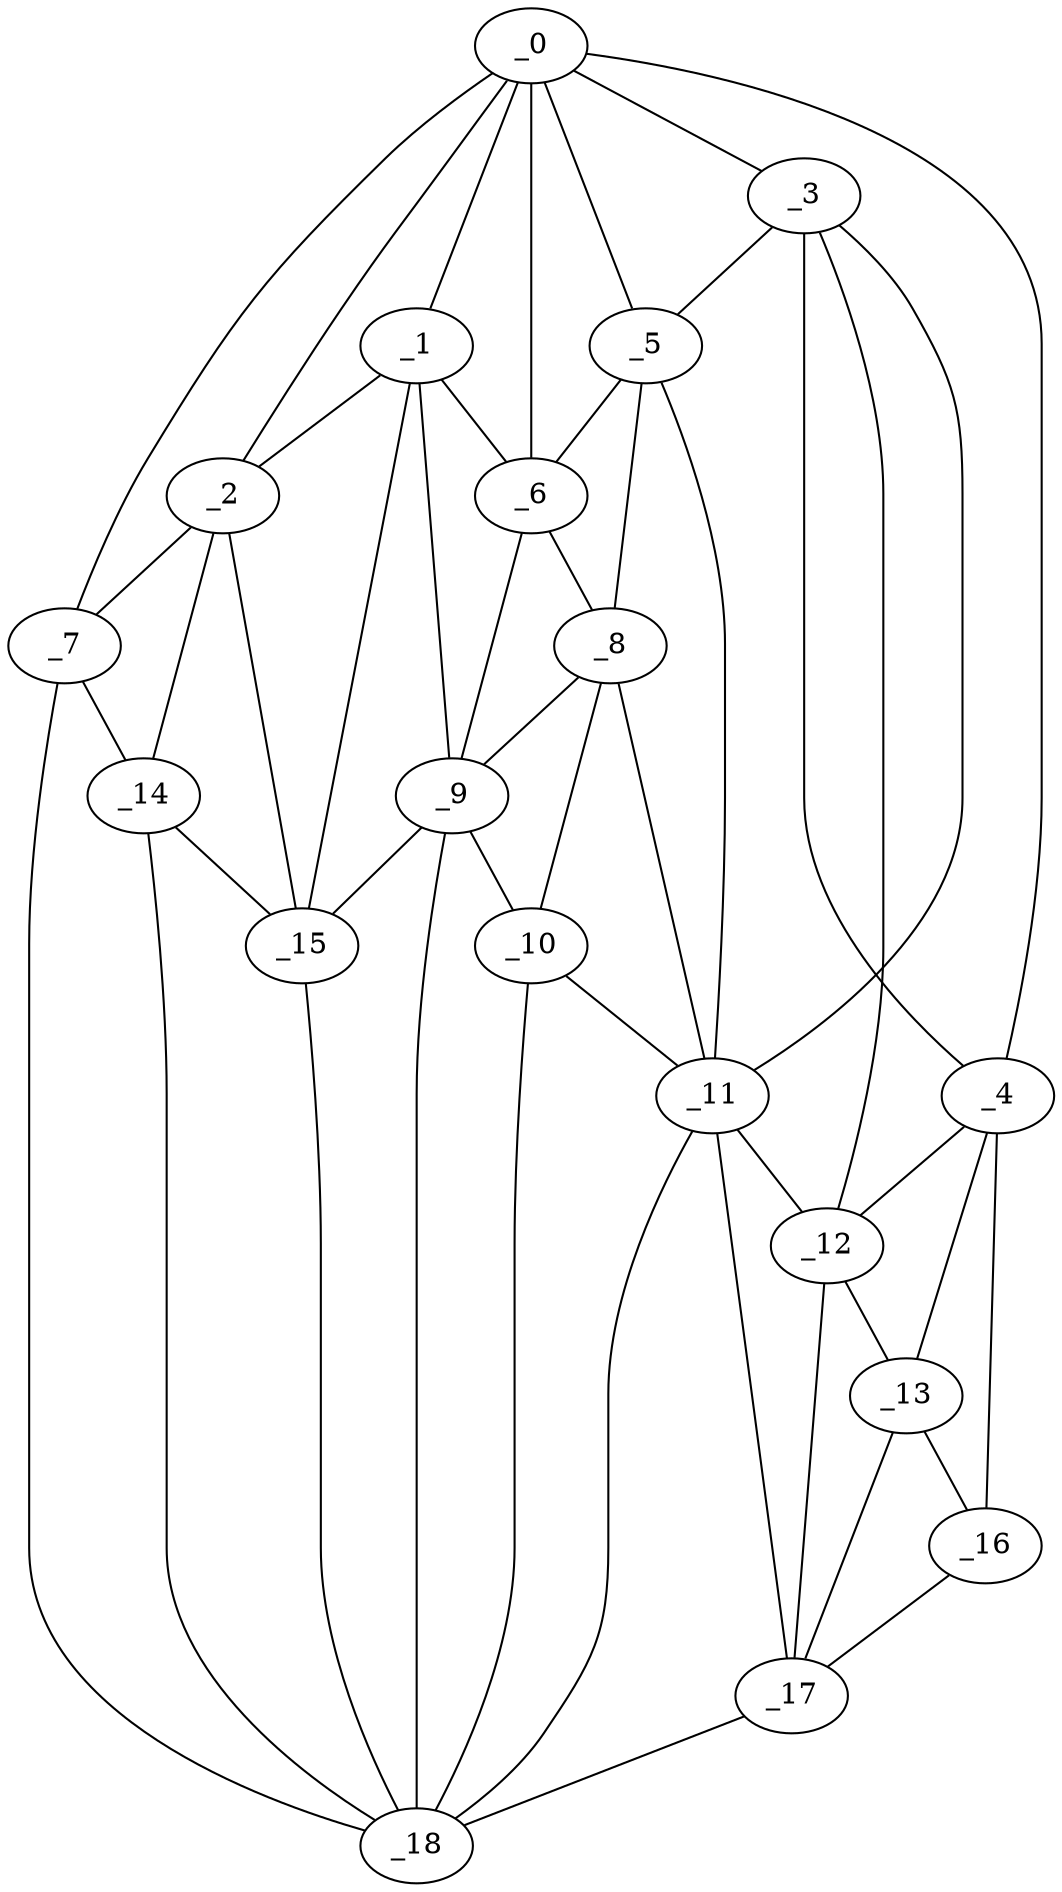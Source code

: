 graph "obj33__195.gxl" {
	_0	 [x=42,
		y=52];
	_1	 [x=50,
		y=47];
	_0 -- _1	 [valence=1];
	_2	 [x=55,
		y=36];
	_0 -- _2	 [valence=2];
	_3	 [x=60,
		y=96];
	_0 -- _3	 [valence=2];
	_4	 [x=60,
		y=108];
	_0 -- _4	 [valence=1];
	_5	 [x=61,
		y=88];
	_0 -- _5	 [valence=2];
	_6	 [x=64,
		y=72];
	_0 -- _6	 [valence=1];
	_7	 [x=66,
		y=2];
	_0 -- _7	 [valence=1];
	_1 -- _2	 [valence=1];
	_1 -- _6	 [valence=2];
	_9	 [x=70,
		y=71];
	_1 -- _9	 [valence=1];
	_15	 [x=80,
		y=49];
	_1 -- _15	 [valence=2];
	_2 -- _7	 [valence=1];
	_14	 [x=76,
		y=35];
	_2 -- _14	 [valence=1];
	_2 -- _15	 [valence=2];
	_3 -- _4	 [valence=2];
	_3 -- _5	 [valence=1];
	_11	 [x=74,
		y=88];
	_3 -- _11	 [valence=2];
	_12	 [x=74,
		y=101];
	_3 -- _12	 [valence=2];
	_4 -- _12	 [valence=1];
	_13	 [x=74,
		y=113];
	_4 -- _13	 [valence=1];
	_16	 [x=85,
		y=125];
	_4 -- _16	 [valence=1];
	_5 -- _6	 [valence=2];
	_8	 [x=67,
		y=83];
	_5 -- _8	 [valence=2];
	_5 -- _11	 [valence=2];
	_6 -- _8	 [valence=1];
	_6 -- _9	 [valence=1];
	_7 -- _14	 [valence=2];
	_18	 [x=89,
		y=57];
	_7 -- _18	 [valence=1];
	_8 -- _9	 [valence=2];
	_10	 [x=74,
		y=79];
	_8 -- _10	 [valence=1];
	_8 -- _11	 [valence=1];
	_9 -- _10	 [valence=2];
	_9 -- _15	 [valence=2];
	_9 -- _18	 [valence=2];
	_10 -- _11	 [valence=2];
	_10 -- _18	 [valence=1];
	_11 -- _12	 [valence=2];
	_17	 [x=88,
		y=119];
	_11 -- _17	 [valence=2];
	_11 -- _18	 [valence=2];
	_12 -- _13	 [valence=2];
	_12 -- _17	 [valence=2];
	_13 -- _16	 [valence=2];
	_13 -- _17	 [valence=1];
	_14 -- _15	 [valence=2];
	_14 -- _18	 [valence=1];
	_15 -- _18	 [valence=1];
	_16 -- _17	 [valence=1];
	_17 -- _18	 [valence=1];
}
